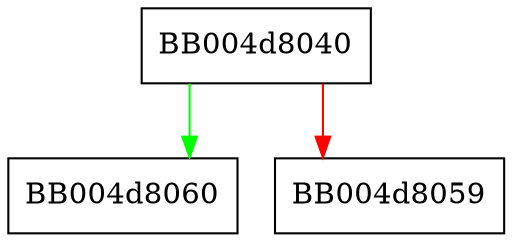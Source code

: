 digraph custom_ext_add_old_cb_wrap {
  node [shape="box"];
  graph [splines=ortho];
  BB004d8040 -> BB004d8060 [color="green"];
  BB004d8040 -> BB004d8059 [color="red"];
}